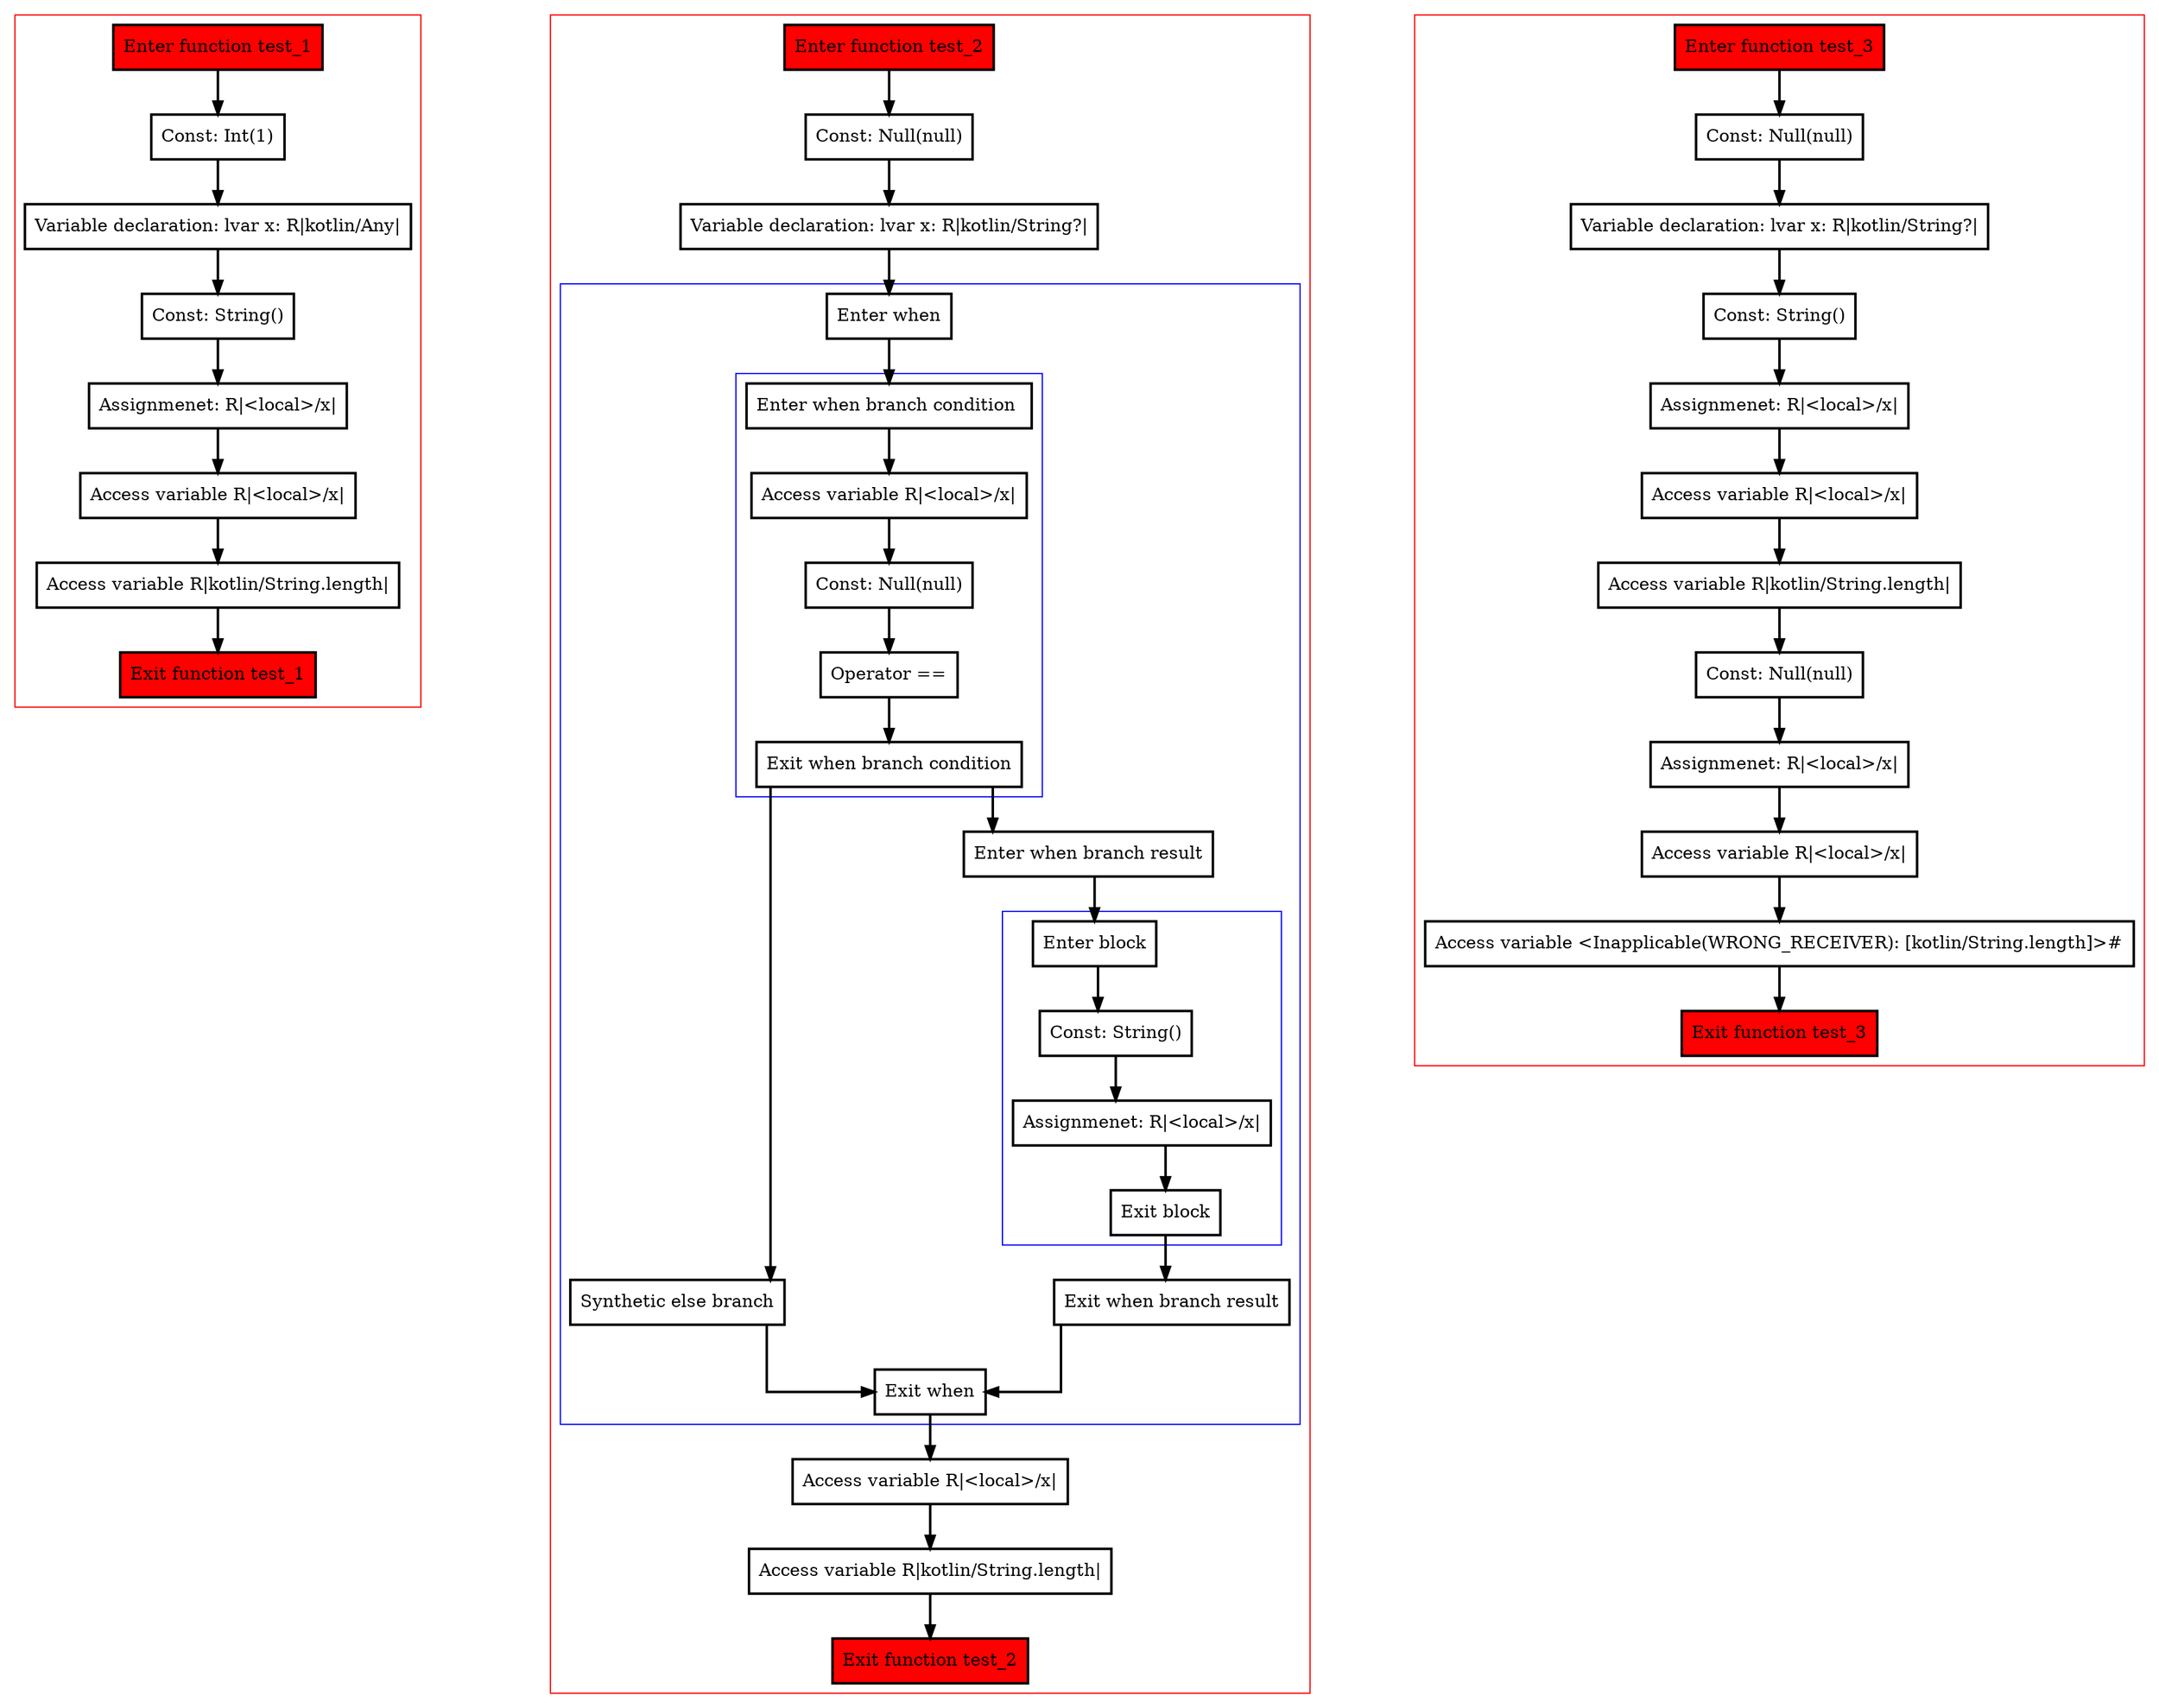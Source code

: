 digraph smartcastAfterReassignment_kt {
    graph [splines=ortho nodesep=3]
    node [shape=box penwidth=2]
    edge [penwidth=2]

    subgraph cluster_0 {
        color=red
        0 [label="Enter function test_1" style="filled" fillcolor=red];
        1 [label="Const: Int(1)"];
        2 [label="Variable declaration: lvar x: R|kotlin/Any|"];
        3 [label="Const: String()"];
        4 [label="Assignmenet: R|<local>/x|"];
        5 [label="Access variable R|<local>/x|"];
        6 [label="Access variable R|kotlin/String.length|"];
        7 [label="Exit function test_1" style="filled" fillcolor=red];
    }

    0 -> {1};
    1 -> {2};
    2 -> {3};
    3 -> {4};
    4 -> {5};
    5 -> {6};
    6 -> {7};

    subgraph cluster_1 {
        color=red
        8 [label="Enter function test_2" style="filled" fillcolor=red];
        9 [label="Const: Null(null)"];
        10 [label="Variable declaration: lvar x: R|kotlin/String?|"];
        subgraph cluster_2 {
            color=blue
            11 [label="Enter when"];
            subgraph cluster_3 {
                color=blue
                12 [label="Enter when branch condition "];
                13 [label="Access variable R|<local>/x|"];
                14 [label="Const: Null(null)"];
                15 [label="Operator =="];
                16 [label="Exit when branch condition"];
            }
            17 [label="Synthetic else branch"];
            18 [label="Enter when branch result"];
            subgraph cluster_4 {
                color=blue
                19 [label="Enter block"];
                20 [label="Const: String()"];
                21 [label="Assignmenet: R|<local>/x|"];
                22 [label="Exit block"];
            }
            23 [label="Exit when branch result"];
            24 [label="Exit when"];
        }
        25 [label="Access variable R|<local>/x|"];
        26 [label="Access variable R|kotlin/String.length|"];
        27 [label="Exit function test_2" style="filled" fillcolor=red];
    }

    8 -> {9};
    9 -> {10};
    10 -> {11};
    11 -> {12};
    12 -> {13};
    13 -> {14};
    14 -> {15};
    15 -> {16};
    16 -> {18 17};
    17 -> {24};
    18 -> {19};
    19 -> {20};
    20 -> {21};
    21 -> {22};
    22 -> {23};
    23 -> {24};
    24 -> {25};
    25 -> {26};
    26 -> {27};

    subgraph cluster_5 {
        color=red
        28 [label="Enter function test_3" style="filled" fillcolor=red];
        29 [label="Const: Null(null)"];
        30 [label="Variable declaration: lvar x: R|kotlin/String?|"];
        31 [label="Const: String()"];
        32 [label="Assignmenet: R|<local>/x|"];
        33 [label="Access variable R|<local>/x|"];
        34 [label="Access variable R|kotlin/String.length|"];
        35 [label="Const: Null(null)"];
        36 [label="Assignmenet: R|<local>/x|"];
        37 [label="Access variable R|<local>/x|"];
        38 [label="Access variable <Inapplicable(WRONG_RECEIVER): [kotlin/String.length]>#"];
        39 [label="Exit function test_3" style="filled" fillcolor=red];
    }

    28 -> {29};
    29 -> {30};
    30 -> {31};
    31 -> {32};
    32 -> {33};
    33 -> {34};
    34 -> {35};
    35 -> {36};
    36 -> {37};
    37 -> {38};
    38 -> {39};

}
